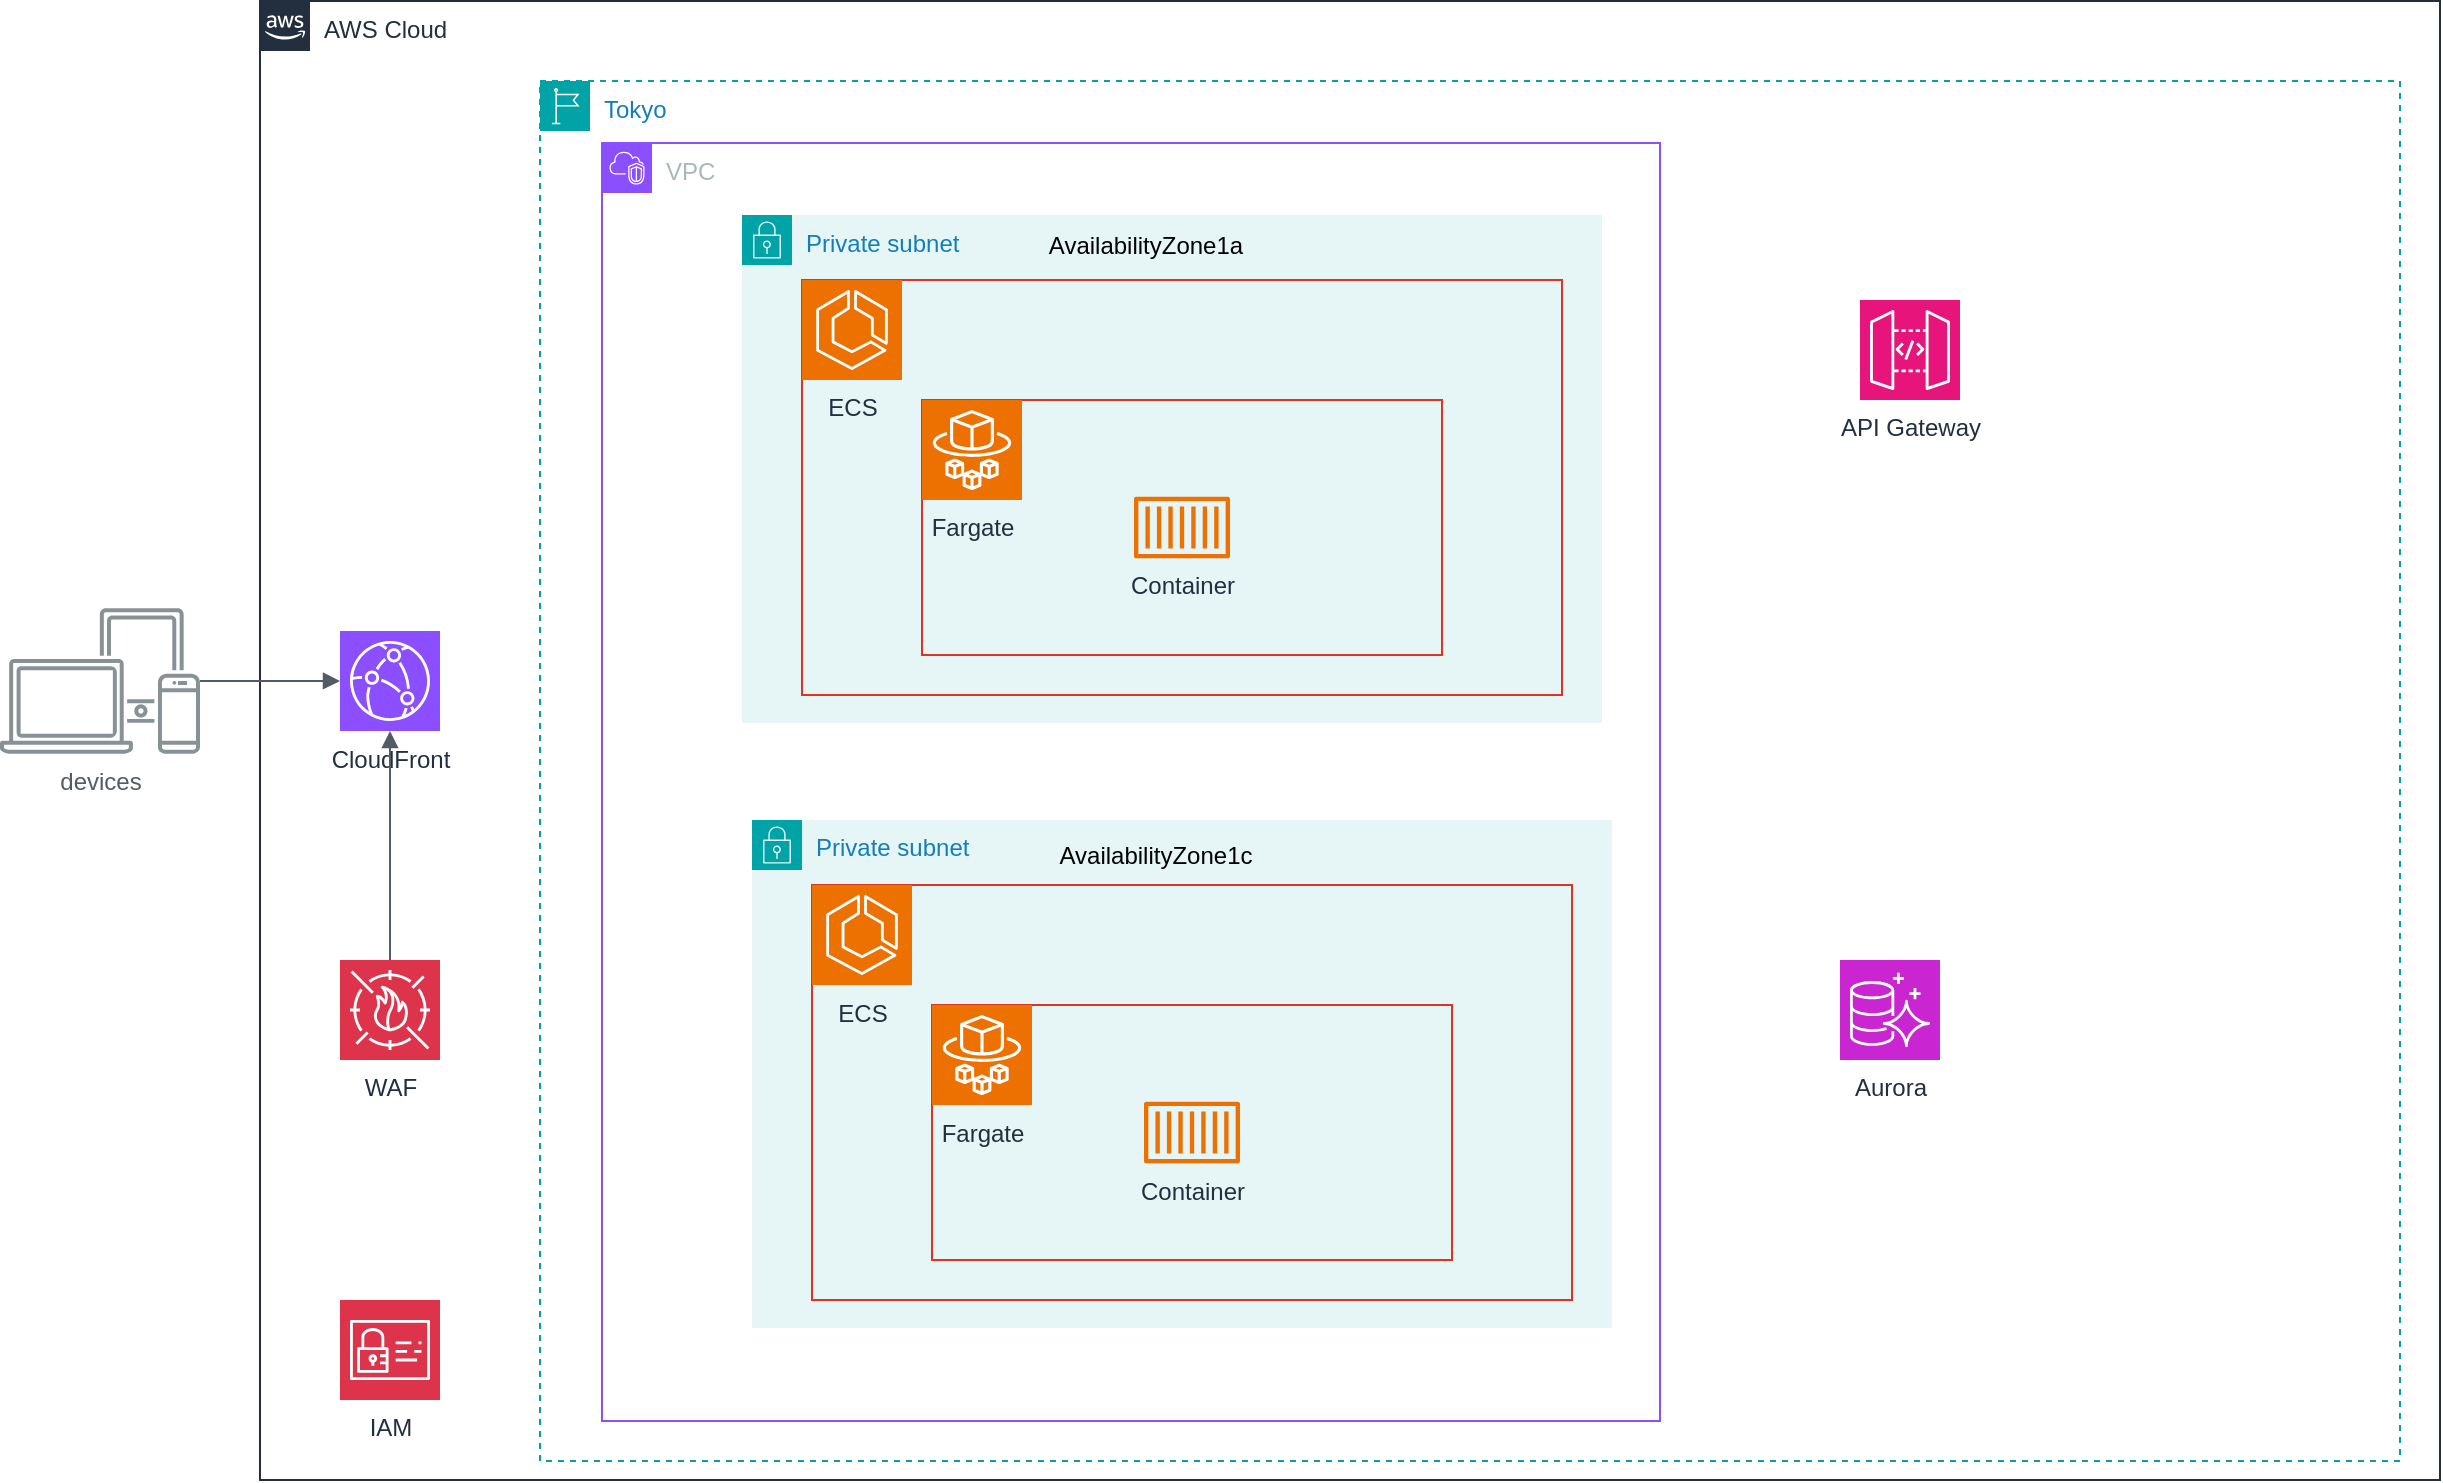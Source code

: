 <mxfile version="22.1.0" type="github">
  <diagram id="Ht1M8jgEwFfnCIfOTk4-" name="Page-1">
    <mxGraphModel dx="1434" dy="1609" grid="1" gridSize="10" guides="1" tooltips="1" connect="1" arrows="1" fold="1" page="1" pageScale="1" pageWidth="1169" pageHeight="827" background="#FFFFFF" math="0" shadow="0">
      <root>
        <mxCell id="0" />
        <mxCell id="1" parent="0" />
        <object label="AWS Cloud" id="UEzPUAAOIrF-is8g5C7q-175">
          <mxCell style="points=[[0,0],[0.25,0],[0.5,0],[0.75,0],[1,0],[1,0.25],[1,0.5],[1,0.75],[1,1],[0.75,1],[0.5,1],[0.25,1],[0,1],[0,0.75],[0,0.5],[0,0.25]];outlineConnect=0;gradientColor=none;html=1;whiteSpace=wrap;fontSize=12;fontStyle=0;shape=mxgraph.aws4.group;grIcon=mxgraph.aws4.group_aws_cloud_alt;strokeColor=#232F3E;fillColor=none;verticalAlign=top;align=left;spacingLeft=30;fontColor=#232F3E;dashed=0;labelBackgroundColor=#ffffff;container=1;pointerEvents=0;collapsible=0;recursiveResize=0;rounded=1;" parent="1" vertex="1">
            <mxGeometry x="140" y="-789.5" width="1090" height="739.5" as="geometry" />
          </mxCell>
        </object>
        <mxCell id="2OEAKkn2EyUSQTswXAGM-3" value="CloudFront" style="sketch=0;points=[[0,0,0],[0.25,0,0],[0.5,0,0],[0.75,0,0],[1,0,0],[0,1,0],[0.25,1,0],[0.5,1,0],[0.75,1,0],[1,1,0],[0,0.25,0],[0,0.5,0],[0,0.75,0],[1,0.25,0],[1,0.5,0],[1,0.75,0]];outlineConnect=0;fontColor=#232F3E;fillColor=#8C4FFF;strokeColor=#ffffff;dashed=0;verticalLabelPosition=bottom;verticalAlign=top;align=center;html=1;fontSize=12;fontStyle=0;aspect=fixed;shape=mxgraph.aws4.resourceIcon;resIcon=mxgraph.aws4.cloudfront;rounded=1;" vertex="1" parent="UEzPUAAOIrF-is8g5C7q-175">
          <mxGeometry x="40" y="315" width="50" height="50" as="geometry" />
        </mxCell>
        <mxCell id="2OEAKkn2EyUSQTswXAGM-7" value="Tokyo" style="points=[[0,0],[0.25,0],[0.5,0],[0.75,0],[1,0],[1,0.25],[1,0.5],[1,0.75],[1,1],[0.75,1],[0.5,1],[0.25,1],[0,1],[0,0.75],[0,0.5],[0,0.25]];outlineConnect=0;gradientColor=none;html=1;whiteSpace=wrap;fontSize=12;fontStyle=0;container=1;pointerEvents=0;collapsible=0;recursiveResize=0;shape=mxgraph.aws4.group;grIcon=mxgraph.aws4.group_region;strokeColor=#00A4A6;fillColor=none;verticalAlign=top;align=left;spacingLeft=30;fontColor=#147EBA;dashed=1;rounded=1;" vertex="1" parent="UEzPUAAOIrF-is8g5C7q-175">
          <mxGeometry x="140" y="40" width="930" height="690" as="geometry" />
        </mxCell>
        <mxCell id="2OEAKkn2EyUSQTswXAGM-9" value="VPC" style="points=[[0,0],[0.25,0],[0.5,0],[0.75,0],[1,0],[1,0.25],[1,0.5],[1,0.75],[1,1],[0.75,1],[0.5,1],[0.25,1],[0,1],[0,0.75],[0,0.5],[0,0.25]];outlineConnect=0;gradientColor=none;html=1;whiteSpace=wrap;fontSize=12;fontStyle=0;container=1;pointerEvents=0;collapsible=0;recursiveResize=0;shape=mxgraph.aws4.group;grIcon=mxgraph.aws4.group_vpc2;strokeColor=#8C4FFF;fillColor=none;verticalAlign=top;align=left;spacingLeft=30;fontColor=#AAB7B8;dashed=0;rounded=1;" vertex="1" parent="2OEAKkn2EyUSQTswXAGM-7">
          <mxGeometry x="31" y="31" width="529" height="639" as="geometry" />
        </mxCell>
        <mxCell id="2OEAKkn2EyUSQTswXAGM-11" value="Private subnet" style="points=[[0,0],[0.25,0],[0.5,0],[0.75,0],[1,0],[1,0.25],[1,0.5],[1,0.75],[1,1],[0.75,1],[0.5,1],[0.25,1],[0,1],[0,0.75],[0,0.5],[0,0.25]];outlineConnect=0;gradientColor=none;html=1;whiteSpace=wrap;fontSize=12;fontStyle=0;container=1;pointerEvents=0;collapsible=0;recursiveResize=0;shape=mxgraph.aws4.group;grIcon=mxgraph.aws4.group_security_group;grStroke=0;strokeColor=#00A4A6;fillColor=#E6F6F7;verticalAlign=top;align=left;spacingLeft=30;fontColor=#147EBA;dashed=0;rounded=1;" vertex="1" parent="2OEAKkn2EyUSQTswXAGM-9">
          <mxGeometry x="75" y="338.5" width="430" height="254" as="geometry" />
        </mxCell>
        <mxCell id="2OEAKkn2EyUSQTswXAGM-12" value="" style="fillColor=none;strokeColor=#DD3522;verticalAlign=top;fontStyle=0;fontColor=#DD3522;whiteSpace=wrap;html=1;rounded=0;" vertex="1" parent="2OEAKkn2EyUSQTswXAGM-11">
          <mxGeometry x="30" y="32.5" width="380" height="207.5" as="geometry" />
        </mxCell>
        <mxCell id="2OEAKkn2EyUSQTswXAGM-14" value="ECS" style="sketch=0;points=[[0,0,0],[0.25,0,0],[0.5,0,0],[0.75,0,0],[1,0,0],[0,1,0],[0.25,1,0],[0.5,1,0],[0.75,1,0],[1,1,0],[0,0.25,0],[0,0.5,0],[0,0.75,0],[1,0.25,0],[1,0.5,0],[1,0.75,0]];outlineConnect=0;fontColor=#232F3E;fillColor=#ED7100;strokeColor=#ffffff;dashed=0;verticalLabelPosition=bottom;verticalAlign=top;align=center;html=1;fontSize=12;fontStyle=0;aspect=fixed;shape=mxgraph.aws4.resourceIcon;resIcon=mxgraph.aws4.ecs;rounded=1;" vertex="1" parent="2OEAKkn2EyUSQTswXAGM-11">
          <mxGeometry x="30" y="32.5" width="50" height="50" as="geometry" />
        </mxCell>
        <mxCell id="2OEAKkn2EyUSQTswXAGM-15" value="" style="fillColor=none;strokeColor=#DD3522;verticalAlign=top;fontStyle=0;fontColor=#DD3522;whiteSpace=wrap;html=1;rounded=0;" vertex="1" parent="2OEAKkn2EyUSQTswXAGM-11">
          <mxGeometry x="90" y="92.5" width="260" height="127.5" as="geometry" />
        </mxCell>
        <mxCell id="2OEAKkn2EyUSQTswXAGM-16" value="Fargate" style="sketch=0;points=[[0,0,0],[0.25,0,0],[0.5,0,0],[0.75,0,0],[1,0,0],[0,1,0],[0.25,1,0],[0.5,1,0],[0.75,1,0],[1,1,0],[0,0.25,0],[0,0.5,0],[0,0.75,0],[1,0.25,0],[1,0.5,0],[1,0.75,0]];outlineConnect=0;fontColor=#232F3E;fillColor=#ED7100;strokeColor=#ffffff;dashed=0;verticalLabelPosition=bottom;verticalAlign=top;align=center;html=1;fontSize=12;fontStyle=0;aspect=fixed;shape=mxgraph.aws4.resourceIcon;resIcon=mxgraph.aws4.fargate;rounded=1;" vertex="1" parent="2OEAKkn2EyUSQTswXAGM-11">
          <mxGeometry x="90" y="92.5" width="50" height="50" as="geometry" />
        </mxCell>
        <mxCell id="2OEAKkn2EyUSQTswXAGM-13" value="Container" style="sketch=0;outlineConnect=0;fontColor=#232F3E;gradientColor=none;fillColor=#ED7100;strokeColor=none;dashed=0;verticalLabelPosition=bottom;verticalAlign=top;align=center;html=1;fontSize=12;fontStyle=0;aspect=fixed;pointerEvents=1;shape=mxgraph.aws4.container_1;rounded=1;" vertex="1" parent="2OEAKkn2EyUSQTswXAGM-11">
          <mxGeometry x="196" y="140.75" width="48" height="31" as="geometry" />
        </mxCell>
        <mxCell id="2OEAKkn2EyUSQTswXAGM-20" value="AvailabilityZone1c" style="text;html=1;strokeColor=none;fillColor=none;align=center;verticalAlign=middle;whiteSpace=wrap;rounded=0;" vertex="1" parent="2OEAKkn2EyUSQTswXAGM-11">
          <mxGeometry x="140" y="2.5" width="124" height="30" as="geometry" />
        </mxCell>
        <mxCell id="2OEAKkn2EyUSQTswXAGM-4" value="API Gateway" style="sketch=0;points=[[0,0,0],[0.25,0,0],[0.5,0,0],[0.75,0,0],[1,0,0],[0,1,0],[0.25,1,0],[0.5,1,0],[0.75,1,0],[1,1,0],[0,0.25,0],[0,0.5,0],[0,0.75,0],[1,0.25,0],[1,0.5,0],[1,0.75,0]];outlineConnect=0;fontColor=#232F3E;fillColor=#E7157B;strokeColor=#ffffff;dashed=0;verticalLabelPosition=bottom;verticalAlign=top;align=center;html=1;fontSize=12;fontStyle=0;aspect=fixed;shape=mxgraph.aws4.resourceIcon;resIcon=mxgraph.aws4.api_gateway;rounded=1;" vertex="1" parent="2OEAKkn2EyUSQTswXAGM-7">
          <mxGeometry x="660" y="109.5" width="50" height="50" as="geometry" />
        </mxCell>
        <mxCell id="2OEAKkn2EyUSQTswXAGM-6" value="Aurora" style="sketch=0;points=[[0,0,0],[0.25,0,0],[0.5,0,0],[0.75,0,0],[1,0,0],[0,1,0],[0.25,1,0],[0.5,1,0],[0.75,1,0],[1,1,0],[0,0.25,0],[0,0.5,0],[0,0.75,0],[1,0.25,0],[1,0.5,0],[1,0.75,0]];outlineConnect=0;fontColor=#232F3E;fillColor=#C925D1;strokeColor=#ffffff;dashed=0;verticalLabelPosition=bottom;verticalAlign=top;align=center;html=1;fontSize=12;fontStyle=0;aspect=fixed;shape=mxgraph.aws4.resourceIcon;resIcon=mxgraph.aws4.aurora;rounded=1;" vertex="1" parent="2OEAKkn2EyUSQTswXAGM-7">
          <mxGeometry x="650" y="439.5" width="50" height="50" as="geometry" />
        </mxCell>
        <mxCell id="2OEAKkn2EyUSQTswXAGM-2" value="WAF" style="sketch=0;points=[[0,0,0],[0.25,0,0],[0.5,0,0],[0.75,0,0],[1,0,0],[0,1,0],[0.25,1,0],[0.5,1,0],[0.75,1,0],[1,1,0],[0,0.25,0],[0,0.5,0],[0,0.75,0],[1,0.25,0],[1,0.5,0],[1,0.75,0]];outlineConnect=0;fontColor=#232F3E;fillColor=#DD344C;strokeColor=#ffffff;dashed=0;verticalLabelPosition=bottom;verticalAlign=top;align=center;html=1;fontSize=12;fontStyle=0;aspect=fixed;shape=mxgraph.aws4.resourceIcon;resIcon=mxgraph.aws4.waf;rounded=1;" vertex="1" parent="UEzPUAAOIrF-is8g5C7q-175">
          <mxGeometry x="40" y="479.5" width="50" height="50" as="geometry" />
        </mxCell>
        <mxCell id="2OEAKkn2EyUSQTswXAGM-29" value="" style="edgeStyle=orthogonalEdgeStyle;html=1;endArrow=none;elbow=vertical;startArrow=block;startFill=1;strokeColor=#545B64;rounded=0;entryX=0.5;entryY=0;entryDx=0;entryDy=0;entryPerimeter=0;" edge="1" parent="UEzPUAAOIrF-is8g5C7q-175" source="2OEAKkn2EyUSQTswXAGM-3" target="2OEAKkn2EyUSQTswXAGM-2">
          <mxGeometry width="100" relative="1" as="geometry">
            <mxPoint x="50" y="399.5" as="sourcePoint" />
            <mxPoint x="150" y="399.5" as="targetPoint" />
          </mxGeometry>
        </mxCell>
        <mxCell id="2OEAKkn2EyUSQTswXAGM-1" value="IAM" style="sketch=0;points=[[0,0,0],[0.25,0,0],[0.5,0,0],[0.75,0,0],[1,0,0],[0,1,0],[0.25,1,0],[0.5,1,0],[0.75,1,0],[1,1,0],[0,0.25,0],[0,0.5,0],[0,0.75,0],[1,0.25,0],[1,0.5,0],[1,0.75,0]];outlineConnect=0;fontColor=#232F3E;fillColor=#DD344C;strokeColor=#ffffff;dashed=0;verticalLabelPosition=bottom;verticalAlign=top;align=center;html=1;fontSize=12;fontStyle=0;aspect=fixed;shape=mxgraph.aws4.resourceIcon;resIcon=mxgraph.aws4.identity_and_access_management;rounded=1;" vertex="1" parent="UEzPUAAOIrF-is8g5C7q-175">
          <mxGeometry x="40" y="649.5" width="50" height="50" as="geometry" />
        </mxCell>
        <mxCell id="2OEAKkn2EyUSQTswXAGM-17" value="devices" style="sketch=0;outlineConnect=0;gradientColor=none;fontColor=#545B64;strokeColor=none;fillColor=#879196;dashed=0;verticalLabelPosition=bottom;verticalAlign=top;align=center;html=1;fontSize=12;fontStyle=0;aspect=fixed;shape=mxgraph.aws4.illustration_devices;pointerEvents=1;rounded=1;" vertex="1" parent="1">
          <mxGeometry x="10" y="-486" width="100" height="73" as="geometry" />
        </mxCell>
        <mxCell id="2OEAKkn2EyUSQTswXAGM-19" value="" style="edgeStyle=orthogonalEdgeStyle;html=1;endArrow=block;elbow=vertical;startArrow=none;endFill=1;strokeColor=#545B64;rounded=0;entryX=0;entryY=0.5;entryDx=0;entryDy=0;entryPerimeter=0;" edge="1" parent="1" source="2OEAKkn2EyUSQTswXAGM-17" target="2OEAKkn2EyUSQTswXAGM-3">
          <mxGeometry width="100" relative="1" as="geometry">
            <mxPoint x="140" y="-450" as="sourcePoint" />
            <mxPoint x="230" y="-440" as="targetPoint" />
          </mxGeometry>
        </mxCell>
        <mxCell id="2OEAKkn2EyUSQTswXAGM-21" value="Private subnet" style="points=[[0,0],[0.25,0],[0.5,0],[0.75,0],[1,0],[1,0.25],[1,0.5],[1,0.75],[1,1],[0.75,1],[0.5,1],[0.25,1],[0,1],[0,0.75],[0,0.5],[0,0.25]];outlineConnect=0;gradientColor=none;html=1;whiteSpace=wrap;fontSize=12;fontStyle=0;container=1;pointerEvents=0;collapsible=0;recursiveResize=0;shape=mxgraph.aws4.group;grIcon=mxgraph.aws4.group_security_group;grStroke=0;strokeColor=#00A4A6;fillColor=#E6F6F7;verticalAlign=top;align=left;spacingLeft=30;fontColor=#147EBA;dashed=0;rounded=1;" vertex="1" parent="1">
          <mxGeometry x="381" y="-682.5" width="430" height="254" as="geometry" />
        </mxCell>
        <mxCell id="2OEAKkn2EyUSQTswXAGM-22" value="" style="fillColor=none;strokeColor=#DD3522;verticalAlign=top;fontStyle=0;fontColor=#DD3522;whiteSpace=wrap;html=1;rounded=0;" vertex="1" parent="2OEAKkn2EyUSQTswXAGM-21">
          <mxGeometry x="30" y="32.5" width="380" height="207.5" as="geometry" />
        </mxCell>
        <mxCell id="2OEAKkn2EyUSQTswXAGM-23" value="ECS" style="sketch=0;points=[[0,0,0],[0.25,0,0],[0.5,0,0],[0.75,0,0],[1,0,0],[0,1,0],[0.25,1,0],[0.5,1,0],[0.75,1,0],[1,1,0],[0,0.25,0],[0,0.5,0],[0,0.75,0],[1,0.25,0],[1,0.5,0],[1,0.75,0]];outlineConnect=0;fontColor=#232F3E;fillColor=#ED7100;strokeColor=#ffffff;dashed=0;verticalLabelPosition=bottom;verticalAlign=top;align=center;html=1;fontSize=12;fontStyle=0;aspect=fixed;shape=mxgraph.aws4.resourceIcon;resIcon=mxgraph.aws4.ecs;rounded=1;" vertex="1" parent="2OEAKkn2EyUSQTswXAGM-21">
          <mxGeometry x="30" y="32.5" width="50" height="50" as="geometry" />
        </mxCell>
        <mxCell id="2OEAKkn2EyUSQTswXAGM-24" value="" style="fillColor=none;strokeColor=#DD3522;verticalAlign=top;fontStyle=0;fontColor=#DD3522;whiteSpace=wrap;html=1;rounded=0;" vertex="1" parent="2OEAKkn2EyUSQTswXAGM-21">
          <mxGeometry x="90" y="92.5" width="260" height="127.5" as="geometry" />
        </mxCell>
        <mxCell id="2OEAKkn2EyUSQTswXAGM-25" value="Fargate" style="sketch=0;points=[[0,0,0],[0.25,0,0],[0.5,0,0],[0.75,0,0],[1,0,0],[0,1,0],[0.25,1,0],[0.5,1,0],[0.75,1,0],[1,1,0],[0,0.25,0],[0,0.5,0],[0,0.75,0],[1,0.25,0],[1,0.5,0],[1,0.75,0]];outlineConnect=0;fontColor=#232F3E;fillColor=#ED7100;strokeColor=#ffffff;dashed=0;verticalLabelPosition=bottom;verticalAlign=top;align=center;html=1;fontSize=12;fontStyle=0;aspect=fixed;shape=mxgraph.aws4.resourceIcon;resIcon=mxgraph.aws4.fargate;rounded=1;" vertex="1" parent="2OEAKkn2EyUSQTswXAGM-21">
          <mxGeometry x="90" y="92.5" width="50" height="50" as="geometry" />
        </mxCell>
        <mxCell id="2OEAKkn2EyUSQTswXAGM-26" value="Container" style="sketch=0;outlineConnect=0;fontColor=#232F3E;gradientColor=none;fillColor=#ED7100;strokeColor=none;dashed=0;verticalLabelPosition=bottom;verticalAlign=top;align=center;html=1;fontSize=12;fontStyle=0;aspect=fixed;pointerEvents=1;shape=mxgraph.aws4.container_1;rounded=1;" vertex="1" parent="2OEAKkn2EyUSQTswXAGM-21">
          <mxGeometry x="196" y="140.75" width="48" height="31" as="geometry" />
        </mxCell>
        <mxCell id="2OEAKkn2EyUSQTswXAGM-27" value="AvailabilityZone1a" style="text;html=1;strokeColor=none;fillColor=none;align=center;verticalAlign=middle;whiteSpace=wrap;rounded=0;" vertex="1" parent="2OEAKkn2EyUSQTswXAGM-21">
          <mxGeometry x="140" width="124" height="30" as="geometry" />
        </mxCell>
      </root>
    </mxGraphModel>
  </diagram>
</mxfile>
